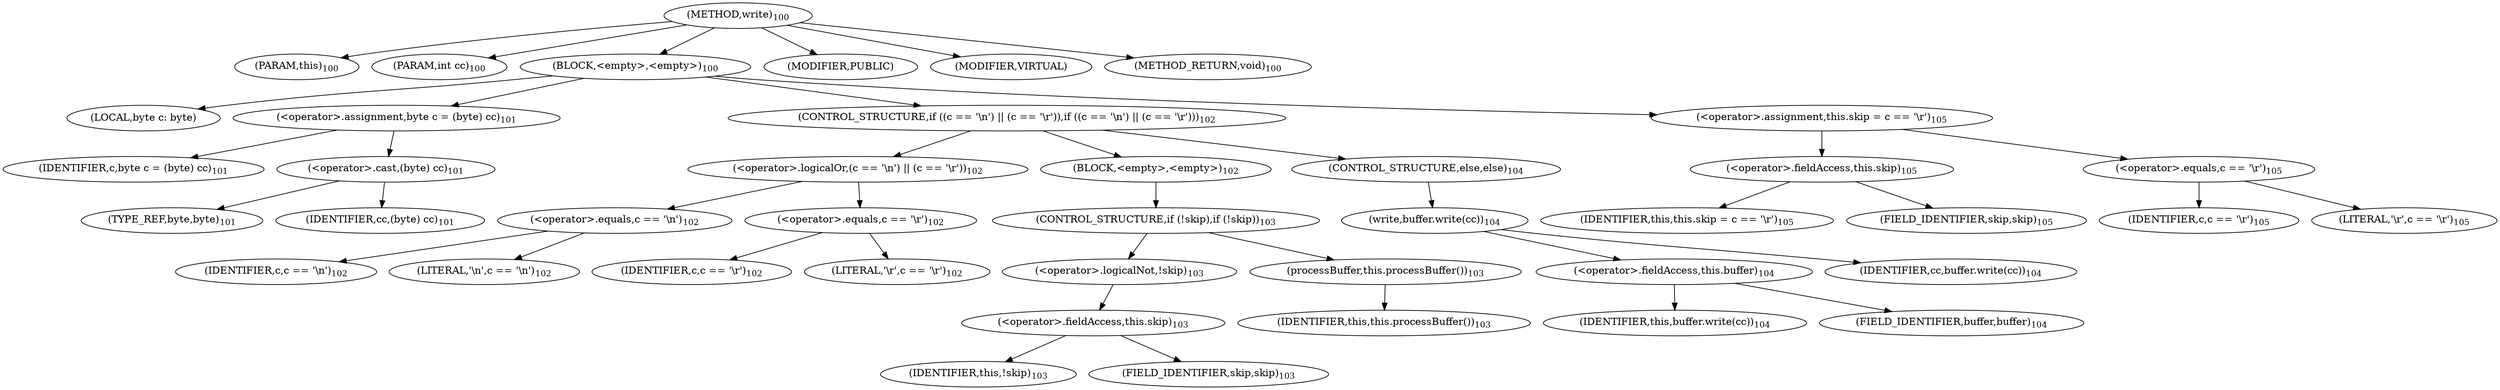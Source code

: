 digraph "write" {  
"69" [label = <(METHOD,write)<SUB>100</SUB>> ]
"7" [label = <(PARAM,this)<SUB>100</SUB>> ]
"70" [label = <(PARAM,int cc)<SUB>100</SUB>> ]
"71" [label = <(BLOCK,&lt;empty&gt;,&lt;empty&gt;)<SUB>100</SUB>> ]
"72" [label = <(LOCAL,byte c: byte)> ]
"73" [label = <(&lt;operator&gt;.assignment,byte c = (byte) cc)<SUB>101</SUB>> ]
"74" [label = <(IDENTIFIER,c,byte c = (byte) cc)<SUB>101</SUB>> ]
"75" [label = <(&lt;operator&gt;.cast,(byte) cc)<SUB>101</SUB>> ]
"76" [label = <(TYPE_REF,byte,byte)<SUB>101</SUB>> ]
"77" [label = <(IDENTIFIER,cc,(byte) cc)<SUB>101</SUB>> ]
"78" [label = <(CONTROL_STRUCTURE,if ((c == '\n') || (c == '\r')),if ((c == '\n') || (c == '\r')))<SUB>102</SUB>> ]
"79" [label = <(&lt;operator&gt;.logicalOr,(c == '\n') || (c == '\r'))<SUB>102</SUB>> ]
"80" [label = <(&lt;operator&gt;.equals,c == '\n')<SUB>102</SUB>> ]
"81" [label = <(IDENTIFIER,c,c == '\n')<SUB>102</SUB>> ]
"82" [label = <(LITERAL,'\n',c == '\n')<SUB>102</SUB>> ]
"83" [label = <(&lt;operator&gt;.equals,c == '\r')<SUB>102</SUB>> ]
"84" [label = <(IDENTIFIER,c,c == '\r')<SUB>102</SUB>> ]
"85" [label = <(LITERAL,'\r',c == '\r')<SUB>102</SUB>> ]
"86" [label = <(BLOCK,&lt;empty&gt;,&lt;empty&gt;)<SUB>102</SUB>> ]
"87" [label = <(CONTROL_STRUCTURE,if (!skip),if (!skip))<SUB>103</SUB>> ]
"88" [label = <(&lt;operator&gt;.logicalNot,!skip)<SUB>103</SUB>> ]
"89" [label = <(&lt;operator&gt;.fieldAccess,this.skip)<SUB>103</SUB>> ]
"90" [label = <(IDENTIFIER,this,!skip)<SUB>103</SUB>> ]
"91" [label = <(FIELD_IDENTIFIER,skip,skip)<SUB>103</SUB>> ]
"92" [label = <(processBuffer,this.processBuffer())<SUB>103</SUB>> ]
"6" [label = <(IDENTIFIER,this,this.processBuffer())<SUB>103</SUB>> ]
"93" [label = <(CONTROL_STRUCTURE,else,else)<SUB>104</SUB>> ]
"94" [label = <(write,buffer.write(cc))<SUB>104</SUB>> ]
"95" [label = <(&lt;operator&gt;.fieldAccess,this.buffer)<SUB>104</SUB>> ]
"96" [label = <(IDENTIFIER,this,buffer.write(cc))<SUB>104</SUB>> ]
"97" [label = <(FIELD_IDENTIFIER,buffer,buffer)<SUB>104</SUB>> ]
"98" [label = <(IDENTIFIER,cc,buffer.write(cc))<SUB>104</SUB>> ]
"99" [label = <(&lt;operator&gt;.assignment,this.skip = c == '\r')<SUB>105</SUB>> ]
"100" [label = <(&lt;operator&gt;.fieldAccess,this.skip)<SUB>105</SUB>> ]
"101" [label = <(IDENTIFIER,this,this.skip = c == '\r')<SUB>105</SUB>> ]
"102" [label = <(FIELD_IDENTIFIER,skip,skip)<SUB>105</SUB>> ]
"103" [label = <(&lt;operator&gt;.equals,c == '\r')<SUB>105</SUB>> ]
"104" [label = <(IDENTIFIER,c,c == '\r')<SUB>105</SUB>> ]
"105" [label = <(LITERAL,'\r',c == '\r')<SUB>105</SUB>> ]
"106" [label = <(MODIFIER,PUBLIC)> ]
"107" [label = <(MODIFIER,VIRTUAL)> ]
"108" [label = <(METHOD_RETURN,void)<SUB>100</SUB>> ]
  "69" -> "7" 
  "69" -> "70" 
  "69" -> "71" 
  "69" -> "106" 
  "69" -> "107" 
  "69" -> "108" 
  "71" -> "72" 
  "71" -> "73" 
  "71" -> "78" 
  "71" -> "99" 
  "73" -> "74" 
  "73" -> "75" 
  "75" -> "76" 
  "75" -> "77" 
  "78" -> "79" 
  "78" -> "86" 
  "78" -> "93" 
  "79" -> "80" 
  "79" -> "83" 
  "80" -> "81" 
  "80" -> "82" 
  "83" -> "84" 
  "83" -> "85" 
  "86" -> "87" 
  "87" -> "88" 
  "87" -> "92" 
  "88" -> "89" 
  "89" -> "90" 
  "89" -> "91" 
  "92" -> "6" 
  "93" -> "94" 
  "94" -> "95" 
  "94" -> "98" 
  "95" -> "96" 
  "95" -> "97" 
  "99" -> "100" 
  "99" -> "103" 
  "100" -> "101" 
  "100" -> "102" 
  "103" -> "104" 
  "103" -> "105" 
}
